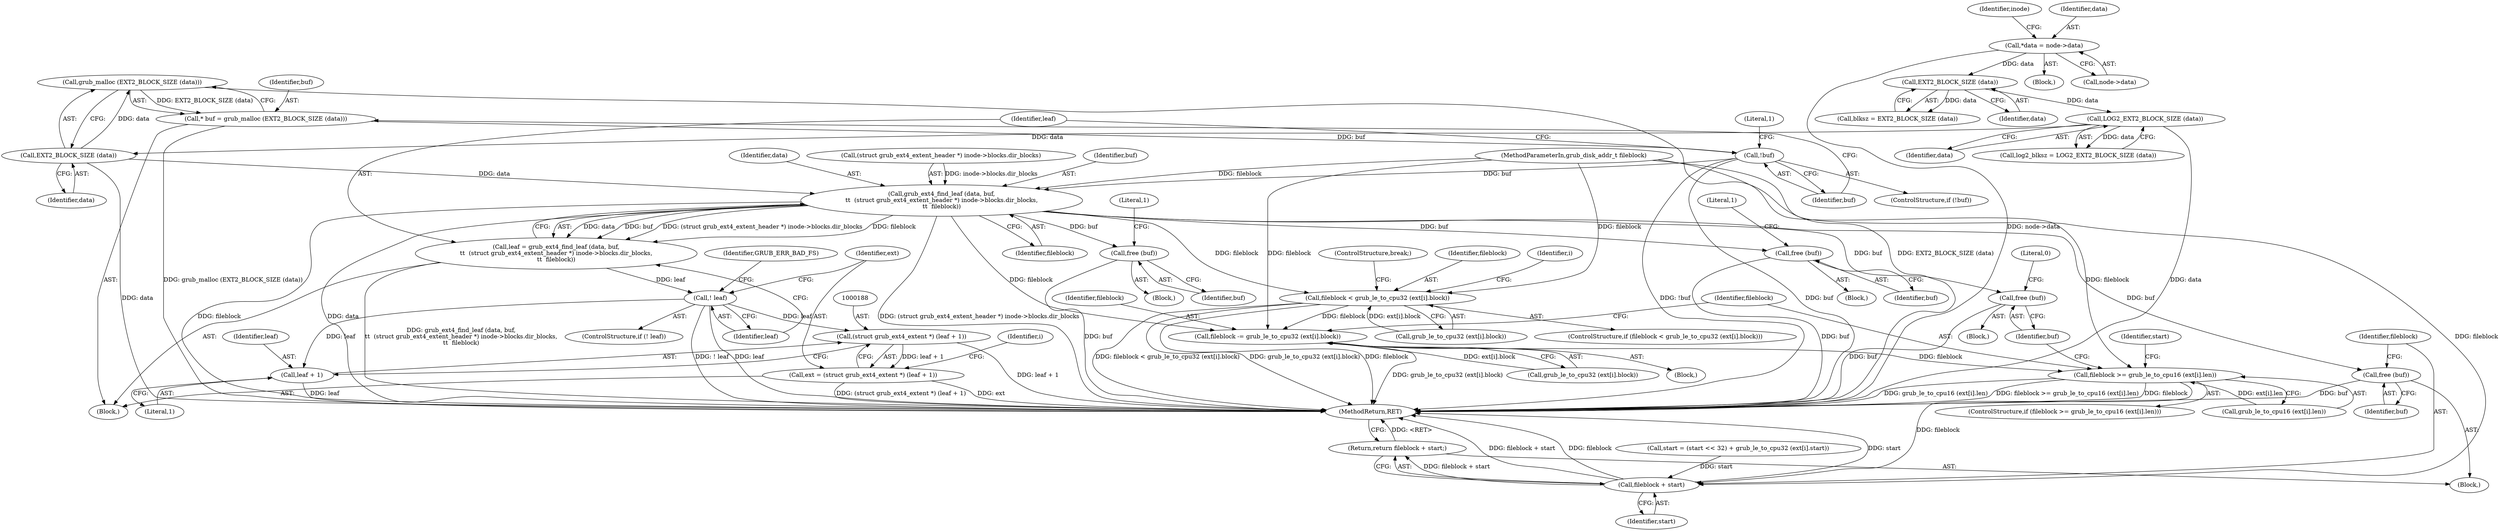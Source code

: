 digraph "0_radare2_65000a7fd9eea62359e6d6714f17b94a99a82edd_0@API" {
"1000147" [label="(Call,grub_malloc (EXT2_BLOCK_SIZE (data)))"];
"1000148" [label="(Call,EXT2_BLOCK_SIZE (data))"];
"1000134" [label="(Call,LOG2_EXT2_BLOCK_SIZE (data))"];
"1000129" [label="(Call,EXT2_BLOCK_SIZE (data))"];
"1000109" [label="(Call,*data = node->data)"];
"1000145" [label="(Call,* buf = grub_malloc (EXT2_BLOCK_SIZE (data)))"];
"1000151" [label="(Call,!buf)"];
"1000162" [label="(Call,grub_ext4_find_leaf (data, buf,\n\t\t  (struct grub_ext4_extent_header *) inode->blocks.dir_blocks,\n\t\t  fileblock))"];
"1000160" [label="(Call,leaf = grub_ext4_find_leaf (data, buf,\n\t\t  (struct grub_ext4_extent_header *) inode->blocks.dir_blocks,\n\t\t  fileblock))"];
"1000174" [label="(Call,! leaf)"];
"1000187" [label="(Call,(struct grub_ext4_extent *) (leaf + 1))"];
"1000185" [label="(Call,ext = (struct grub_ext4_extent *) (leaf + 1))"];
"1000189" [label="(Call,leaf + 1)"];
"1000180" [label="(Call,free (buf))"];
"1000206" [label="(Call,fileblock < grub_le_to_cpu32 (ext[i].block))"];
"1000221" [label="(Call,fileblock -= grub_le_to_cpu32 (ext[i].block))"];
"1000230" [label="(Call,fileblock >= grub_le_to_cpu16 (ext[i].len))"];
"1000269" [label="(Call,fileblock + start)"];
"1000268" [label="(Return,return fileblock + start;)"];
"1000239" [label="(Call,free (buf))"];
"1000266" [label="(Call,free (buf))"];
"1000277" [label="(Call,free (buf))"];
"1000116" [label="(Identifier,inode)"];
"1000143" [label="(Block,)"];
"1000173" [label="(ControlStructure,if (! leaf))"];
"1000161" [label="(Identifier,leaf)"];
"1000190" [label="(Identifier,leaf)"];
"1000194" [label="(Identifier,i)"];
"1000267" [label="(Identifier,buf)"];
"1000156" [label="(Literal,1)"];
"1000239" [label="(Call,free (buf))"];
"1000254" [label="(Call,start = (start << 32) + grub_le_to_cpu32 (ext[i].start))"];
"1000220" [label="(Block,)"];
"1000150" [label="(ControlStructure,if (!buf))"];
"1000277" [label="(Call,free (buf))"];
"1000134" [label="(Call,LOG2_EXT2_BLOCK_SIZE (data))"];
"1000186" [label="(Identifier,ext)"];
"1000184" [label="(Literal,1)"];
"1000203" [label="(Identifier,i)"];
"1000152" [label="(Identifier,buf)"];
"1000247" [label="(Identifier,start)"];
"1000164" [label="(Identifier,buf)"];
"1000174" [label="(Call,! leaf)"];
"1000230" [label="(Call,fileblock >= grub_le_to_cpu16 (ext[i].len))"];
"1000191" [label="(Literal,1)"];
"1000110" [label="(Identifier,data)"];
"1000162" [label="(Call,grub_ext4_find_leaf (data, buf,\n\t\t  (struct grub_ext4_extent_header *) inode->blocks.dir_blocks,\n\t\t  fileblock))"];
"1000187" [label="(Call,(struct grub_ext4_extent *) (leaf + 1))"];
"1000266" [label="(Call,free (buf))"];
"1000129" [label="(Call,EXT2_BLOCK_SIZE (data))"];
"1000145" [label="(Call,* buf = grub_malloc (EXT2_BLOCK_SIZE (data)))"];
"1000240" [label="(Identifier,buf)"];
"1000214" [label="(ControlStructure,break;)"];
"1000269" [label="(Call,fileblock + start)"];
"1000127" [label="(Call,blksz = EXT2_BLOCK_SIZE (data))"];
"1000457" [label="(MethodReturn,RET)"];
"1000130" [label="(Identifier,data)"];
"1000178" [label="(Identifier,GRUB_ERR_BAD_FS)"];
"1000205" [label="(ControlStructure,if (fileblock < grub_le_to_cpu32 (ext[i].block)))"];
"1000229" [label="(ControlStructure,if (fileblock >= grub_le_to_cpu16 (ext[i].len)))"];
"1000281" [label="(Literal,1)"];
"1000244" [label="(Block,)"];
"1000189" [label="(Call,leaf + 1)"];
"1000176" [label="(Block,)"];
"1000107" [label="(Block,)"];
"1000135" [label="(Identifier,data)"];
"1000146" [label="(Identifier,buf)"];
"1000106" [label="(MethodParameterIn,grub_disk_addr_t fileblock)"];
"1000273" [label="(Block,)"];
"1000111" [label="(Call,node->data)"];
"1000221" [label="(Call,fileblock -= grub_le_to_cpu32 (ext[i].block))"];
"1000231" [label="(Identifier,fileblock)"];
"1000242" [label="(Literal,0)"];
"1000206" [label="(Call,fileblock < grub_le_to_cpu32 (ext[i].block))"];
"1000175" [label="(Identifier,leaf)"];
"1000148" [label="(Call,EXT2_BLOCK_SIZE (data))"];
"1000180" [label="(Call,free (buf))"];
"1000149" [label="(Identifier,data)"];
"1000163" [label="(Identifier,data)"];
"1000271" [label="(Identifier,start)"];
"1000238" [label="(Block,)"];
"1000109" [label="(Call,*data = node->data)"];
"1000132" [label="(Call,log2_blksz = LOG2_EXT2_BLOCK_SIZE (data))"];
"1000223" [label="(Call,grub_le_to_cpu32 (ext[i].block))"];
"1000232" [label="(Call,grub_le_to_cpu16 (ext[i].len))"];
"1000268" [label="(Return,return fileblock + start;)"];
"1000172" [label="(Identifier,fileblock)"];
"1000208" [label="(Call,grub_le_to_cpu32 (ext[i].block))"];
"1000147" [label="(Call,grub_malloc (EXT2_BLOCK_SIZE (data)))"];
"1000160" [label="(Call,leaf = grub_ext4_find_leaf (data, buf,\n\t\t  (struct grub_ext4_extent_header *) inode->blocks.dir_blocks,\n\t\t  fileblock))"];
"1000278" [label="(Identifier,buf)"];
"1000181" [label="(Identifier,buf)"];
"1000222" [label="(Identifier,fileblock)"];
"1000270" [label="(Identifier,fileblock)"];
"1000185" [label="(Call,ext = (struct grub_ext4_extent *) (leaf + 1))"];
"1000151" [label="(Call,!buf)"];
"1000207" [label="(Identifier,fileblock)"];
"1000165" [label="(Call,(struct grub_ext4_extent_header *) inode->blocks.dir_blocks)"];
"1000147" -> "1000145"  [label="AST: "];
"1000147" -> "1000148"  [label="CFG: "];
"1000148" -> "1000147"  [label="AST: "];
"1000145" -> "1000147"  [label="CFG: "];
"1000147" -> "1000457"  [label="DDG: EXT2_BLOCK_SIZE (data)"];
"1000147" -> "1000145"  [label="DDG: EXT2_BLOCK_SIZE (data)"];
"1000148" -> "1000147"  [label="DDG: data"];
"1000148" -> "1000149"  [label="CFG: "];
"1000149" -> "1000148"  [label="AST: "];
"1000148" -> "1000457"  [label="DDG: data"];
"1000134" -> "1000148"  [label="DDG: data"];
"1000148" -> "1000162"  [label="DDG: data"];
"1000134" -> "1000132"  [label="AST: "];
"1000134" -> "1000135"  [label="CFG: "];
"1000135" -> "1000134"  [label="AST: "];
"1000132" -> "1000134"  [label="CFG: "];
"1000134" -> "1000457"  [label="DDG: data"];
"1000134" -> "1000132"  [label="DDG: data"];
"1000129" -> "1000134"  [label="DDG: data"];
"1000129" -> "1000127"  [label="AST: "];
"1000129" -> "1000130"  [label="CFG: "];
"1000130" -> "1000129"  [label="AST: "];
"1000127" -> "1000129"  [label="CFG: "];
"1000129" -> "1000127"  [label="DDG: data"];
"1000109" -> "1000129"  [label="DDG: data"];
"1000109" -> "1000107"  [label="AST: "];
"1000109" -> "1000111"  [label="CFG: "];
"1000110" -> "1000109"  [label="AST: "];
"1000111" -> "1000109"  [label="AST: "];
"1000116" -> "1000109"  [label="CFG: "];
"1000109" -> "1000457"  [label="DDG: node->data"];
"1000145" -> "1000143"  [label="AST: "];
"1000146" -> "1000145"  [label="AST: "];
"1000152" -> "1000145"  [label="CFG: "];
"1000145" -> "1000457"  [label="DDG: grub_malloc (EXT2_BLOCK_SIZE (data))"];
"1000145" -> "1000151"  [label="DDG: buf"];
"1000151" -> "1000150"  [label="AST: "];
"1000151" -> "1000152"  [label="CFG: "];
"1000152" -> "1000151"  [label="AST: "];
"1000156" -> "1000151"  [label="CFG: "];
"1000161" -> "1000151"  [label="CFG: "];
"1000151" -> "1000457"  [label="DDG: !buf"];
"1000151" -> "1000457"  [label="DDG: buf"];
"1000151" -> "1000162"  [label="DDG: buf"];
"1000162" -> "1000160"  [label="AST: "];
"1000162" -> "1000172"  [label="CFG: "];
"1000163" -> "1000162"  [label="AST: "];
"1000164" -> "1000162"  [label="AST: "];
"1000165" -> "1000162"  [label="AST: "];
"1000172" -> "1000162"  [label="AST: "];
"1000160" -> "1000162"  [label="CFG: "];
"1000162" -> "1000457"  [label="DDG: fileblock"];
"1000162" -> "1000457"  [label="DDG: data"];
"1000162" -> "1000457"  [label="DDG: (struct grub_ext4_extent_header *) inode->blocks.dir_blocks"];
"1000162" -> "1000160"  [label="DDG: data"];
"1000162" -> "1000160"  [label="DDG: buf"];
"1000162" -> "1000160"  [label="DDG: (struct grub_ext4_extent_header *) inode->blocks.dir_blocks"];
"1000162" -> "1000160"  [label="DDG: fileblock"];
"1000165" -> "1000162"  [label="DDG: inode->blocks.dir_blocks"];
"1000106" -> "1000162"  [label="DDG: fileblock"];
"1000162" -> "1000180"  [label="DDG: buf"];
"1000162" -> "1000206"  [label="DDG: fileblock"];
"1000162" -> "1000221"  [label="DDG: fileblock"];
"1000162" -> "1000239"  [label="DDG: buf"];
"1000162" -> "1000266"  [label="DDG: buf"];
"1000162" -> "1000277"  [label="DDG: buf"];
"1000160" -> "1000143"  [label="AST: "];
"1000161" -> "1000160"  [label="AST: "];
"1000175" -> "1000160"  [label="CFG: "];
"1000160" -> "1000457"  [label="DDG: grub_ext4_find_leaf (data, buf,\n\t\t  (struct grub_ext4_extent_header *) inode->blocks.dir_blocks,\n\t\t  fileblock)"];
"1000160" -> "1000174"  [label="DDG: leaf"];
"1000174" -> "1000173"  [label="AST: "];
"1000174" -> "1000175"  [label="CFG: "];
"1000175" -> "1000174"  [label="AST: "];
"1000178" -> "1000174"  [label="CFG: "];
"1000186" -> "1000174"  [label="CFG: "];
"1000174" -> "1000457"  [label="DDG: ! leaf"];
"1000174" -> "1000457"  [label="DDG: leaf"];
"1000174" -> "1000187"  [label="DDG: leaf"];
"1000174" -> "1000189"  [label="DDG: leaf"];
"1000187" -> "1000185"  [label="AST: "];
"1000187" -> "1000189"  [label="CFG: "];
"1000188" -> "1000187"  [label="AST: "];
"1000189" -> "1000187"  [label="AST: "];
"1000185" -> "1000187"  [label="CFG: "];
"1000187" -> "1000457"  [label="DDG: leaf + 1"];
"1000187" -> "1000185"  [label="DDG: leaf + 1"];
"1000185" -> "1000143"  [label="AST: "];
"1000186" -> "1000185"  [label="AST: "];
"1000194" -> "1000185"  [label="CFG: "];
"1000185" -> "1000457"  [label="DDG: ext"];
"1000185" -> "1000457"  [label="DDG: (struct grub_ext4_extent *) (leaf + 1)"];
"1000189" -> "1000191"  [label="CFG: "];
"1000190" -> "1000189"  [label="AST: "];
"1000191" -> "1000189"  [label="AST: "];
"1000189" -> "1000457"  [label="DDG: leaf"];
"1000180" -> "1000176"  [label="AST: "];
"1000180" -> "1000181"  [label="CFG: "];
"1000181" -> "1000180"  [label="AST: "];
"1000184" -> "1000180"  [label="CFG: "];
"1000180" -> "1000457"  [label="DDG: buf"];
"1000206" -> "1000205"  [label="AST: "];
"1000206" -> "1000208"  [label="CFG: "];
"1000207" -> "1000206"  [label="AST: "];
"1000208" -> "1000206"  [label="AST: "];
"1000214" -> "1000206"  [label="CFG: "];
"1000203" -> "1000206"  [label="CFG: "];
"1000206" -> "1000457"  [label="DDG: fileblock < grub_le_to_cpu32 (ext[i].block)"];
"1000206" -> "1000457"  [label="DDG: grub_le_to_cpu32 (ext[i].block)"];
"1000206" -> "1000457"  [label="DDG: fileblock"];
"1000106" -> "1000206"  [label="DDG: fileblock"];
"1000208" -> "1000206"  [label="DDG: ext[i].block"];
"1000206" -> "1000221"  [label="DDG: fileblock"];
"1000221" -> "1000220"  [label="AST: "];
"1000221" -> "1000223"  [label="CFG: "];
"1000222" -> "1000221"  [label="AST: "];
"1000223" -> "1000221"  [label="AST: "];
"1000231" -> "1000221"  [label="CFG: "];
"1000221" -> "1000457"  [label="DDG: grub_le_to_cpu32 (ext[i].block)"];
"1000223" -> "1000221"  [label="DDG: ext[i].block"];
"1000106" -> "1000221"  [label="DDG: fileblock"];
"1000221" -> "1000230"  [label="DDG: fileblock"];
"1000230" -> "1000229"  [label="AST: "];
"1000230" -> "1000232"  [label="CFG: "];
"1000231" -> "1000230"  [label="AST: "];
"1000232" -> "1000230"  [label="AST: "];
"1000240" -> "1000230"  [label="CFG: "];
"1000247" -> "1000230"  [label="CFG: "];
"1000230" -> "1000457"  [label="DDG: fileblock"];
"1000230" -> "1000457"  [label="DDG: grub_le_to_cpu16 (ext[i].len)"];
"1000230" -> "1000457"  [label="DDG: fileblock >= grub_le_to_cpu16 (ext[i].len)"];
"1000106" -> "1000230"  [label="DDG: fileblock"];
"1000232" -> "1000230"  [label="DDG: ext[i].len"];
"1000230" -> "1000269"  [label="DDG: fileblock"];
"1000269" -> "1000268"  [label="AST: "];
"1000269" -> "1000271"  [label="CFG: "];
"1000270" -> "1000269"  [label="AST: "];
"1000271" -> "1000269"  [label="AST: "];
"1000268" -> "1000269"  [label="CFG: "];
"1000269" -> "1000457"  [label="DDG: fileblock + start"];
"1000269" -> "1000457"  [label="DDG: fileblock"];
"1000269" -> "1000457"  [label="DDG: start"];
"1000269" -> "1000268"  [label="DDG: fileblock + start"];
"1000106" -> "1000269"  [label="DDG: fileblock"];
"1000254" -> "1000269"  [label="DDG: start"];
"1000268" -> "1000244"  [label="AST: "];
"1000457" -> "1000268"  [label="CFG: "];
"1000268" -> "1000457"  [label="DDG: <RET>"];
"1000239" -> "1000238"  [label="AST: "];
"1000239" -> "1000240"  [label="CFG: "];
"1000240" -> "1000239"  [label="AST: "];
"1000242" -> "1000239"  [label="CFG: "];
"1000239" -> "1000457"  [label="DDG: buf"];
"1000266" -> "1000244"  [label="AST: "];
"1000266" -> "1000267"  [label="CFG: "];
"1000267" -> "1000266"  [label="AST: "];
"1000270" -> "1000266"  [label="CFG: "];
"1000266" -> "1000457"  [label="DDG: buf"];
"1000277" -> "1000273"  [label="AST: "];
"1000277" -> "1000278"  [label="CFG: "];
"1000278" -> "1000277"  [label="AST: "];
"1000281" -> "1000277"  [label="CFG: "];
"1000277" -> "1000457"  [label="DDG: buf"];
}
